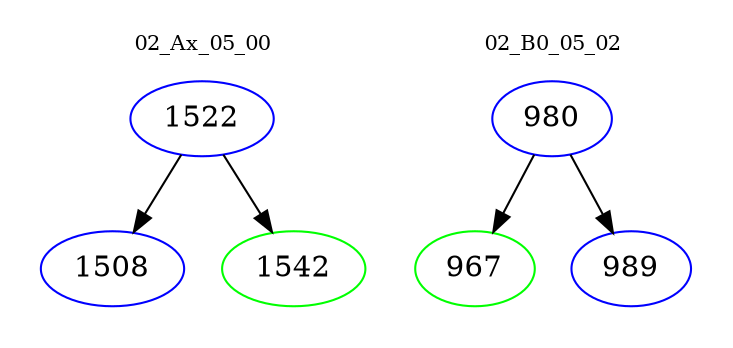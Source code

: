 digraph{
subgraph cluster_0 {
color = white
label = "02_Ax_05_00";
fontsize=10;
T0_1522 [label="1522", color="blue"]
T0_1522 -> T0_1508 [color="black"]
T0_1508 [label="1508", color="blue"]
T0_1522 -> T0_1542 [color="black"]
T0_1542 [label="1542", color="green"]
}
subgraph cluster_1 {
color = white
label = "02_B0_05_02";
fontsize=10;
T1_980 [label="980", color="blue"]
T1_980 -> T1_967 [color="black"]
T1_967 [label="967", color="green"]
T1_980 -> T1_989 [color="black"]
T1_989 [label="989", color="blue"]
}
}
